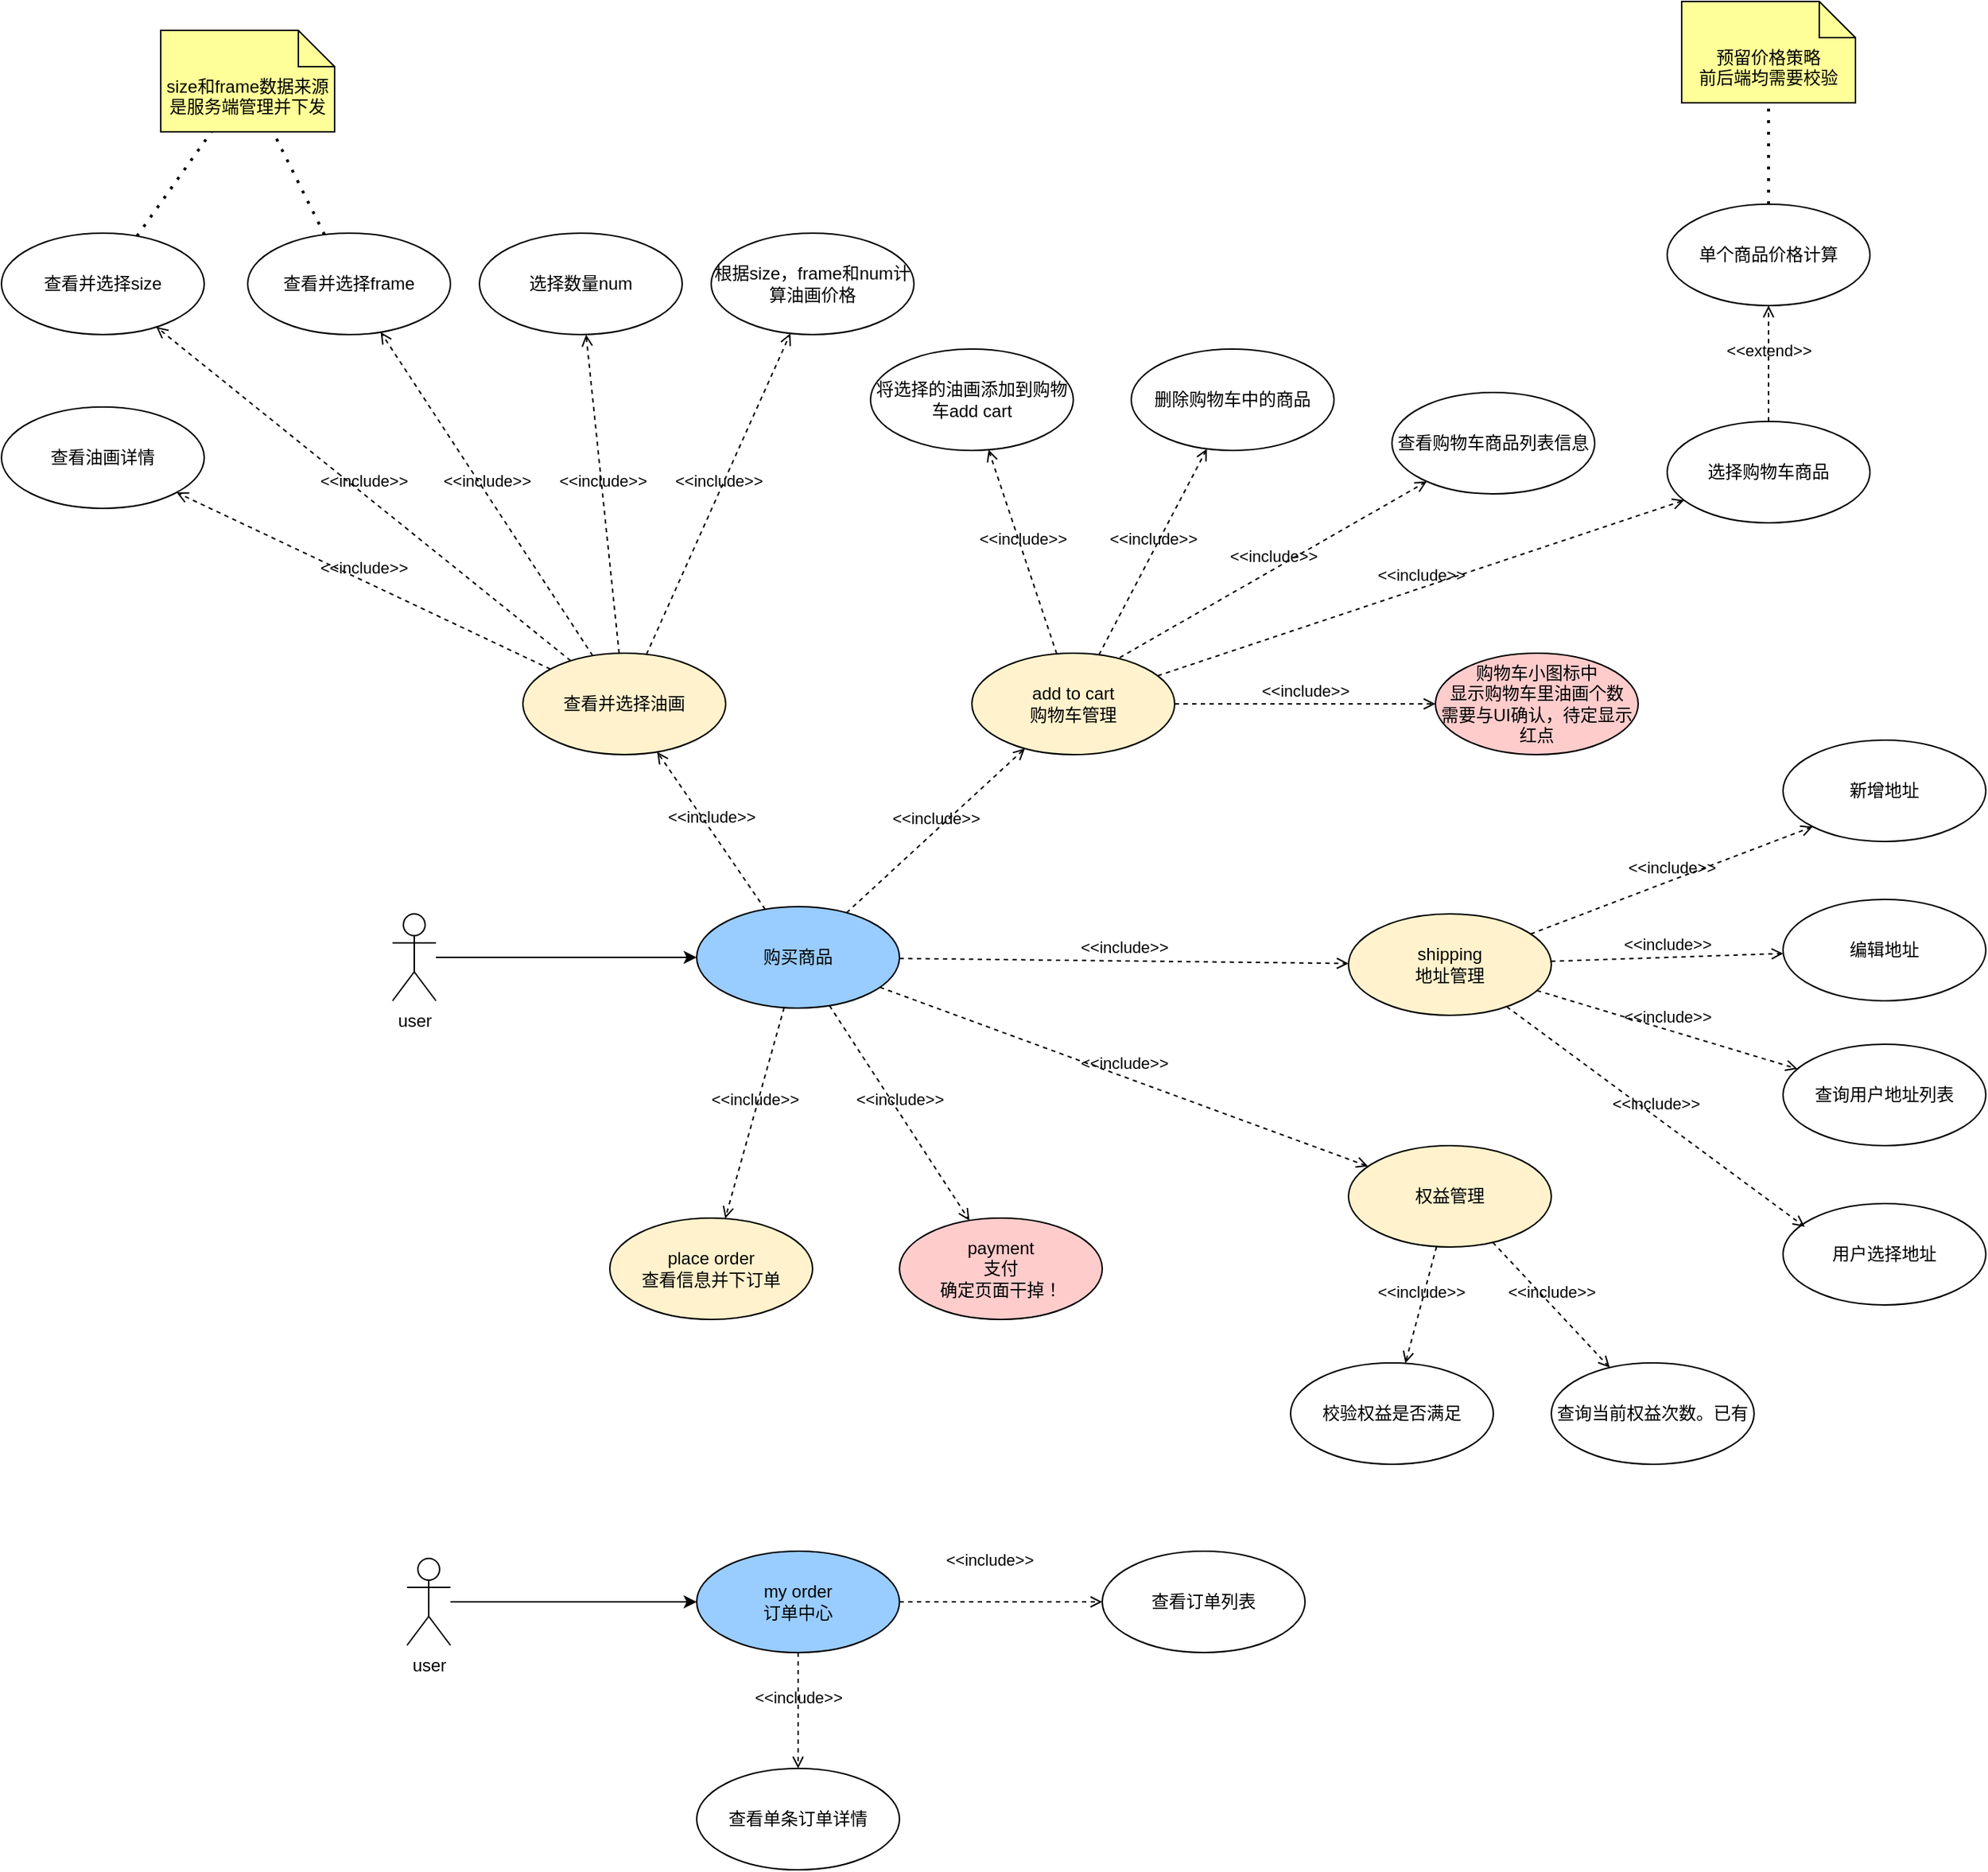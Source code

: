 <mxfile version="21.3.2" type="github">
  <diagram name="第 1 页" id="SmtNtoaHcrcVJSKYjc0B">
    <mxGraphModel dx="2501" dy="1933" grid="1" gridSize="10" guides="1" tooltips="1" connect="1" arrows="1" fold="1" page="1" pageScale="1" pageWidth="827" pageHeight="1169" math="0" shadow="0">
      <root>
        <mxCell id="0" />
        <mxCell id="1" parent="0" />
        <mxCell id="VZaIuahMytYnxe0hDQHc-55" style="edgeStyle=orthogonalEdgeStyle;rounded=0;orthogonalLoop=1;jettySize=auto;html=1;" parent="1" source="VZaIuahMytYnxe0hDQHc-1" target="VZaIuahMytYnxe0hDQHc-2" edge="1">
          <mxGeometry relative="1" as="geometry" />
        </mxCell>
        <mxCell id="VZaIuahMytYnxe0hDQHc-1" value="user" style="shape=umlActor;verticalLabelPosition=bottom;verticalAlign=top;html=1;" parent="1" vertex="1">
          <mxGeometry x="-290" y="110" width="30" height="60" as="geometry" />
        </mxCell>
        <mxCell id="VZaIuahMytYnxe0hDQHc-2" value="购买商品" style="ellipse;whiteSpace=wrap;html=1;fillColor=#99CCFF;" parent="1" vertex="1">
          <mxGeometry x="-80" y="105" width="140" height="70" as="geometry" />
        </mxCell>
        <mxCell id="VZaIuahMytYnxe0hDQHc-8" value="查看并选择油画" style="ellipse;whiteSpace=wrap;html=1;fillColor=#FFF2CC;" parent="1" vertex="1">
          <mxGeometry x="-200" y="-70" width="140" height="70" as="geometry" />
        </mxCell>
        <mxCell id="VZaIuahMytYnxe0hDQHc-9" value="add to cart&lt;br&gt;购物车管理" style="ellipse;whiteSpace=wrap;html=1;fillColor=#FFF2CC;" parent="1" vertex="1">
          <mxGeometry x="110" y="-70" width="140" height="70" as="geometry" />
        </mxCell>
        <mxCell id="VZaIuahMytYnxe0hDQHc-10" value="shipping&lt;br&gt;地址管理" style="ellipse;whiteSpace=wrap;html=1;fillColor=#FFF2CC;" parent="1" vertex="1">
          <mxGeometry x="370" y="110" width="140" height="70" as="geometry" />
        </mxCell>
        <mxCell id="VZaIuahMytYnxe0hDQHc-11" value="&amp;lt;&amp;lt;include&amp;gt;&amp;gt;" style="html=1;verticalAlign=bottom;labelBackgroundColor=none;endArrow=open;endFill=0;dashed=1;rounded=0;" parent="1" source="VZaIuahMytYnxe0hDQHc-2" target="VZaIuahMytYnxe0hDQHc-8" edge="1">
          <mxGeometry width="160" relative="1" as="geometry">
            <mxPoint x="180" y="30" as="sourcePoint" />
            <mxPoint x="340" y="30" as="targetPoint" />
          </mxGeometry>
        </mxCell>
        <mxCell id="VZaIuahMytYnxe0hDQHc-12" value="&amp;lt;&amp;lt;include&amp;gt;&amp;gt;" style="html=1;verticalAlign=bottom;labelBackgroundColor=none;endArrow=open;endFill=0;dashed=1;rounded=0;" parent="1" source="VZaIuahMytYnxe0hDQHc-2" target="VZaIuahMytYnxe0hDQHc-9" edge="1">
          <mxGeometry width="160" relative="1" as="geometry">
            <mxPoint x="90" y="270" as="sourcePoint" />
            <mxPoint x="250" y="270" as="targetPoint" />
          </mxGeometry>
        </mxCell>
        <mxCell id="VZaIuahMytYnxe0hDQHc-13" value="&amp;lt;&amp;lt;include&amp;gt;&amp;gt;" style="html=1;verticalAlign=bottom;labelBackgroundColor=none;endArrow=open;endFill=0;dashed=1;rounded=0;" parent="1" source="VZaIuahMytYnxe0hDQHc-2" target="VZaIuahMytYnxe0hDQHc-10" edge="1">
          <mxGeometry width="160" relative="1" as="geometry">
            <mxPoint x="-60" y="320" as="sourcePoint" />
            <mxPoint x="100" y="320" as="targetPoint" />
          </mxGeometry>
        </mxCell>
        <mxCell id="VZaIuahMytYnxe0hDQHc-14" value="place order&lt;br&gt;查看信息并下订单" style="ellipse;whiteSpace=wrap;html=1;fillColor=#FFF2CC;" parent="1" vertex="1">
          <mxGeometry x="-140" y="320" width="140" height="70" as="geometry" />
        </mxCell>
        <mxCell id="VZaIuahMytYnxe0hDQHc-15" value="&amp;lt;&amp;lt;include&amp;gt;&amp;gt;" style="html=1;verticalAlign=bottom;labelBackgroundColor=none;endArrow=open;endFill=0;dashed=1;rounded=0;" parent="1" source="VZaIuahMytYnxe0hDQHc-2" target="VZaIuahMytYnxe0hDQHc-14" edge="1">
          <mxGeometry width="160" relative="1" as="geometry">
            <mxPoint x="-110" y="220" as="sourcePoint" />
            <mxPoint x="50" y="220" as="targetPoint" />
          </mxGeometry>
        </mxCell>
        <mxCell id="VZaIuahMytYnxe0hDQHc-16" value="权益管理" style="ellipse;whiteSpace=wrap;html=1;fillColor=#FFF2CC;" parent="1" vertex="1">
          <mxGeometry x="370" y="270" width="140" height="70" as="geometry" />
        </mxCell>
        <mxCell id="VZaIuahMytYnxe0hDQHc-17" value="&amp;lt;&amp;lt;include&amp;gt;&amp;gt;" style="html=1;verticalAlign=bottom;labelBackgroundColor=none;endArrow=open;endFill=0;dashed=1;rounded=0;" parent="1" source="VZaIuahMytYnxe0hDQHc-2" target="VZaIuahMytYnxe0hDQHc-16" edge="1">
          <mxGeometry width="160" relative="1" as="geometry">
            <mxPoint x="-190" y="240" as="sourcePoint" />
            <mxPoint x="-30" y="240" as="targetPoint" />
          </mxGeometry>
        </mxCell>
        <mxCell id="VZaIuahMytYnxe0hDQHc-18" value="查看油画详情" style="ellipse;whiteSpace=wrap;html=1;" parent="1" vertex="1">
          <mxGeometry x="-560" y="-240" width="140" height="70" as="geometry" />
        </mxCell>
        <mxCell id="VZaIuahMytYnxe0hDQHc-19" value="payment&lt;br&gt;支付&lt;br&gt;确定页面干掉！" style="ellipse;whiteSpace=wrap;html=1;fillColor=#FFCCCC;" parent="1" vertex="1">
          <mxGeometry x="60" y="320" width="140" height="70" as="geometry" />
        </mxCell>
        <mxCell id="VZaIuahMytYnxe0hDQHc-20" value="&amp;lt;&amp;lt;include&amp;gt;&amp;gt;" style="html=1;verticalAlign=bottom;labelBackgroundColor=none;endArrow=open;endFill=0;dashed=1;rounded=0;" parent="1" source="VZaIuahMytYnxe0hDQHc-2" target="VZaIuahMytYnxe0hDQHc-19" edge="1">
          <mxGeometry width="160" relative="1" as="geometry">
            <mxPoint x="-170" y="230" as="sourcePoint" />
            <mxPoint x="-10" y="230" as="targetPoint" />
          </mxGeometry>
        </mxCell>
        <mxCell id="VZaIuahMytYnxe0hDQHc-21" value="&amp;lt;&amp;lt;include&amp;gt;&amp;gt;" style="html=1;verticalAlign=bottom;labelBackgroundColor=none;endArrow=open;endFill=0;dashed=1;rounded=0;" parent="1" source="VZaIuahMytYnxe0hDQHc-8" target="VZaIuahMytYnxe0hDQHc-18" edge="1">
          <mxGeometry width="160" relative="1" as="geometry">
            <mxPoint x="-100" y="-160" as="sourcePoint" />
            <mxPoint x="60" y="-160" as="targetPoint" />
          </mxGeometry>
        </mxCell>
        <mxCell id="VZaIuahMytYnxe0hDQHc-22" value="查看并选择frame" style="ellipse;whiteSpace=wrap;html=1;" parent="1" vertex="1">
          <mxGeometry x="-390" y="-360" width="140" height="70" as="geometry" />
        </mxCell>
        <mxCell id="VZaIuahMytYnxe0hDQHc-23" value="查看并选择size" style="ellipse;whiteSpace=wrap;html=1;" parent="1" vertex="1">
          <mxGeometry x="-560" y="-360" width="140" height="70" as="geometry" />
        </mxCell>
        <mxCell id="VZaIuahMytYnxe0hDQHc-24" value="&amp;lt;&amp;lt;include&amp;gt;&amp;gt;" style="html=1;verticalAlign=bottom;labelBackgroundColor=none;endArrow=open;endFill=0;dashed=1;rounded=0;" parent="1" source="VZaIuahMytYnxe0hDQHc-8" target="VZaIuahMytYnxe0hDQHc-23" edge="1">
          <mxGeometry width="160" relative="1" as="geometry">
            <mxPoint x="40" y="-100" as="sourcePoint" />
            <mxPoint x="200" y="-100" as="targetPoint" />
          </mxGeometry>
        </mxCell>
        <mxCell id="VZaIuahMytYnxe0hDQHc-25" value="&amp;lt;&amp;lt;include&amp;gt;&amp;gt;" style="html=1;verticalAlign=bottom;labelBackgroundColor=none;endArrow=open;endFill=0;dashed=1;rounded=0;" parent="1" source="VZaIuahMytYnxe0hDQHc-8" target="VZaIuahMytYnxe0hDQHc-22" edge="1">
          <mxGeometry width="160" relative="1" as="geometry">
            <mxPoint x="130" y="-110" as="sourcePoint" />
            <mxPoint x="290" y="-110" as="targetPoint" />
          </mxGeometry>
        </mxCell>
        <mxCell id="VZaIuahMytYnxe0hDQHc-26" value="&amp;lt;&amp;lt;include&amp;gt;&amp;gt;" style="html=1;verticalAlign=bottom;labelBackgroundColor=none;endArrow=open;endFill=0;dashed=1;rounded=0;" parent="1" source="VZaIuahMytYnxe0hDQHc-8" target="VZaIuahMytYnxe0hDQHc-27" edge="1">
          <mxGeometry width="160" relative="1" as="geometry">
            <mxPoint x="130" y="-120" as="sourcePoint" />
            <mxPoint x="60" y="-100" as="targetPoint" />
          </mxGeometry>
        </mxCell>
        <mxCell id="VZaIuahMytYnxe0hDQHc-27" value="选择数量num" style="ellipse;whiteSpace=wrap;html=1;" parent="1" vertex="1">
          <mxGeometry x="-230" y="-360" width="140" height="70" as="geometry" />
        </mxCell>
        <mxCell id="VZaIuahMytYnxe0hDQHc-28" value="根据size，frame和num计算油画价格" style="ellipse;whiteSpace=wrap;html=1;" parent="1" vertex="1">
          <mxGeometry x="-70" y="-360" width="140" height="70" as="geometry" />
        </mxCell>
        <mxCell id="VZaIuahMytYnxe0hDQHc-29" value="&amp;lt;&amp;lt;include&amp;gt;&amp;gt;" style="html=1;verticalAlign=bottom;labelBackgroundColor=none;endArrow=open;endFill=0;dashed=1;rounded=0;" parent="1" source="VZaIuahMytYnxe0hDQHc-8" target="VZaIuahMytYnxe0hDQHc-28" edge="1">
          <mxGeometry width="160" relative="1" as="geometry">
            <mxPoint x="60" y="-80" as="sourcePoint" />
            <mxPoint x="220" y="-80" as="targetPoint" />
          </mxGeometry>
        </mxCell>
        <mxCell id="VZaIuahMytYnxe0hDQHc-30" value="将选择的油画添加到购物车add cart" style="ellipse;whiteSpace=wrap;html=1;" parent="1" vertex="1">
          <mxGeometry x="40" y="-280" width="140" height="70" as="geometry" />
        </mxCell>
        <mxCell id="VZaIuahMytYnxe0hDQHc-31" value="&amp;lt;&amp;lt;include&amp;gt;&amp;gt;" style="html=1;verticalAlign=bottom;labelBackgroundColor=none;endArrow=open;endFill=0;dashed=1;rounded=0;" parent="1" source="VZaIuahMytYnxe0hDQHc-9" target="VZaIuahMytYnxe0hDQHc-30" edge="1">
          <mxGeometry width="160" relative="1" as="geometry">
            <mxPoint x="240" y="-80" as="sourcePoint" />
            <mxPoint x="400" y="-80" as="targetPoint" />
          </mxGeometry>
        </mxCell>
        <mxCell id="VZaIuahMytYnxe0hDQHc-32" value="查看购物车商品列表信息" style="ellipse;whiteSpace=wrap;html=1;" parent="1" vertex="1">
          <mxGeometry x="400" y="-250" width="140" height="70" as="geometry" />
        </mxCell>
        <mxCell id="VZaIuahMytYnxe0hDQHc-33" value="&amp;lt;&amp;lt;include&amp;gt;&amp;gt;" style="html=1;verticalAlign=bottom;labelBackgroundColor=none;endArrow=open;endFill=0;dashed=1;rounded=0;exitX=0.729;exitY=0.043;exitDx=0;exitDy=0;exitPerimeter=0;" parent="1" source="VZaIuahMytYnxe0hDQHc-9" target="VZaIuahMytYnxe0hDQHc-32" edge="1">
          <mxGeometry width="160" relative="1" as="geometry">
            <mxPoint x="220" y="-80" as="sourcePoint" />
            <mxPoint x="380" y="-80" as="targetPoint" />
          </mxGeometry>
        </mxCell>
        <mxCell id="VZaIuahMytYnxe0hDQHc-34" value="查询当前权益次数。已有" style="ellipse;whiteSpace=wrap;html=1;" parent="1" vertex="1">
          <mxGeometry x="510" y="420" width="140" height="70" as="geometry" />
        </mxCell>
        <mxCell id="VZaIuahMytYnxe0hDQHc-35" value="&amp;lt;&amp;lt;include&amp;gt;&amp;gt;" style="html=1;verticalAlign=bottom;labelBackgroundColor=none;endArrow=open;endFill=0;dashed=1;rounded=0;" parent="1" source="VZaIuahMytYnxe0hDQHc-16" target="VZaIuahMytYnxe0hDQHc-34" edge="1">
          <mxGeometry width="160" relative="1" as="geometry">
            <mxPoint x="280" y="250" as="sourcePoint" />
            <mxPoint x="440" y="250" as="targetPoint" />
          </mxGeometry>
        </mxCell>
        <mxCell id="VZaIuahMytYnxe0hDQHc-36" value="校验权益是否满足" style="ellipse;whiteSpace=wrap;html=1;" parent="1" vertex="1">
          <mxGeometry x="330" y="420" width="140" height="70" as="geometry" />
        </mxCell>
        <mxCell id="VZaIuahMytYnxe0hDQHc-37" value="&amp;lt;&amp;lt;include&amp;gt;&amp;gt;" style="html=1;verticalAlign=bottom;labelBackgroundColor=none;endArrow=open;endFill=0;dashed=1;rounded=0;" parent="1" source="VZaIuahMytYnxe0hDQHc-16" target="VZaIuahMytYnxe0hDQHc-36" edge="1">
          <mxGeometry width="160" relative="1" as="geometry">
            <mxPoint x="120" y="460" as="sourcePoint" />
            <mxPoint x="280" y="460" as="targetPoint" />
          </mxGeometry>
        </mxCell>
        <mxCell id="VZaIuahMytYnxe0hDQHc-38" value="选择购物车商品" style="ellipse;whiteSpace=wrap;html=1;" parent="1" vertex="1">
          <mxGeometry x="590" y="-230" width="140" height="70" as="geometry" />
        </mxCell>
        <mxCell id="VZaIuahMytYnxe0hDQHc-39" value="&amp;lt;&amp;lt;include&amp;gt;&amp;gt;" style="html=1;verticalAlign=bottom;labelBackgroundColor=none;endArrow=open;endFill=0;dashed=1;rounded=0;" parent="1" source="VZaIuahMytYnxe0hDQHc-9" target="VZaIuahMytYnxe0hDQHc-38" edge="1">
          <mxGeometry width="160" relative="1" as="geometry">
            <mxPoint x="430" y="-160" as="sourcePoint" />
            <mxPoint x="590" y="-160" as="targetPoint" />
          </mxGeometry>
        </mxCell>
        <mxCell id="VZaIuahMytYnxe0hDQHc-40" value="购物车小图标中&lt;br&gt;显示购物车里油画个数&lt;br&gt;需要与UI确认，待定显示红点" style="ellipse;whiteSpace=wrap;html=1;fillColor=#FFCCCC;" parent="1" vertex="1">
          <mxGeometry x="430" y="-70" width="140" height="70" as="geometry" />
        </mxCell>
        <mxCell id="VZaIuahMytYnxe0hDQHc-41" value="&amp;lt;&amp;lt;include&amp;gt;&amp;gt;" style="html=1;verticalAlign=bottom;labelBackgroundColor=none;endArrow=open;endFill=0;dashed=1;rounded=0;" parent="1" source="VZaIuahMytYnxe0hDQHc-9" target="VZaIuahMytYnxe0hDQHc-40" edge="1">
          <mxGeometry width="160" relative="1" as="geometry">
            <mxPoint x="750" y="-70" as="sourcePoint" />
            <mxPoint x="910" y="-70" as="targetPoint" />
          </mxGeometry>
        </mxCell>
        <mxCell id="VZaIuahMytYnxe0hDQHc-42" value="新增地址" style="ellipse;whiteSpace=wrap;html=1;" parent="1" vertex="1">
          <mxGeometry x="670" y="-10" width="140" height="70" as="geometry" />
        </mxCell>
        <mxCell id="VZaIuahMytYnxe0hDQHc-43" value="编辑地址" style="ellipse;whiteSpace=wrap;html=1;" parent="1" vertex="1">
          <mxGeometry x="670" y="100" width="140" height="70" as="geometry" />
        </mxCell>
        <mxCell id="VZaIuahMytYnxe0hDQHc-44" value="查询用户地址列表" style="ellipse;whiteSpace=wrap;html=1;" parent="1" vertex="1">
          <mxGeometry x="670" y="200" width="140" height="70" as="geometry" />
        </mxCell>
        <mxCell id="VZaIuahMytYnxe0hDQHc-45" value="用户选择地址" style="ellipse;whiteSpace=wrap;html=1;" parent="1" vertex="1">
          <mxGeometry x="670" y="310" width="140" height="70" as="geometry" />
        </mxCell>
        <mxCell id="VZaIuahMytYnxe0hDQHc-46" value="&amp;lt;&amp;lt;include&amp;gt;&amp;gt;" style="html=1;verticalAlign=bottom;labelBackgroundColor=none;endArrow=open;endFill=0;dashed=1;rounded=0;entryX=0;entryY=1;entryDx=0;entryDy=0;" parent="1" source="VZaIuahMytYnxe0hDQHc-10" target="VZaIuahMytYnxe0hDQHc-42" edge="1">
          <mxGeometry width="160" relative="1" as="geometry">
            <mxPoint x="540" y="10" as="sourcePoint" />
            <mxPoint x="700" y="10" as="targetPoint" />
          </mxGeometry>
        </mxCell>
        <mxCell id="VZaIuahMytYnxe0hDQHc-47" value="&amp;lt;&amp;lt;include&amp;gt;&amp;gt;" style="html=1;verticalAlign=bottom;labelBackgroundColor=none;endArrow=open;endFill=0;dashed=1;rounded=0;" parent="1" source="VZaIuahMytYnxe0hDQHc-10" target="VZaIuahMytYnxe0hDQHc-43" edge="1">
          <mxGeometry width="160" relative="1" as="geometry">
            <mxPoint x="500" y="220" as="sourcePoint" />
            <mxPoint x="660" y="220" as="targetPoint" />
          </mxGeometry>
        </mxCell>
        <mxCell id="VZaIuahMytYnxe0hDQHc-48" value="&amp;lt;&amp;lt;include&amp;gt;&amp;gt;" style="html=1;verticalAlign=bottom;labelBackgroundColor=none;endArrow=open;endFill=0;dashed=1;rounded=0;" parent="1" source="VZaIuahMytYnxe0hDQHc-10" target="VZaIuahMytYnxe0hDQHc-44" edge="1">
          <mxGeometry width="160" relative="1" as="geometry">
            <mxPoint x="510" y="220" as="sourcePoint" />
            <mxPoint x="670" y="220" as="targetPoint" />
          </mxGeometry>
        </mxCell>
        <mxCell id="VZaIuahMytYnxe0hDQHc-49" value="&amp;lt;&amp;lt;include&amp;gt;&amp;gt;" style="html=1;verticalAlign=bottom;labelBackgroundColor=none;endArrow=open;endFill=0;dashed=1;rounded=0;entryX=0.107;entryY=0.229;entryDx=0;entryDy=0;entryPerimeter=0;" parent="1" source="VZaIuahMytYnxe0hDQHc-10" target="VZaIuahMytYnxe0hDQHc-45" edge="1">
          <mxGeometry width="160" relative="1" as="geometry">
            <mxPoint x="460" y="240" as="sourcePoint" />
            <mxPoint x="620" y="260" as="targetPoint" />
          </mxGeometry>
        </mxCell>
        <mxCell id="VZaIuahMytYnxe0hDQHc-56" style="edgeStyle=orthogonalEdgeStyle;rounded=0;orthogonalLoop=1;jettySize=auto;html=1;" parent="1" source="VZaIuahMytYnxe0hDQHc-50" target="VZaIuahMytYnxe0hDQHc-52" edge="1">
          <mxGeometry relative="1" as="geometry" />
        </mxCell>
        <mxCell id="VZaIuahMytYnxe0hDQHc-50" value="user" style="shape=umlActor;verticalLabelPosition=bottom;verticalAlign=top;html=1;" parent="1" vertex="1">
          <mxGeometry x="-280" y="555" width="30" height="60" as="geometry" />
        </mxCell>
        <mxCell id="VZaIuahMytYnxe0hDQHc-52" value="my order&lt;br&gt;订单中心" style="ellipse;whiteSpace=wrap;html=1;fillColor=#99CCFF;" parent="1" vertex="1">
          <mxGeometry x="-80" y="550" width="140" height="70" as="geometry" />
        </mxCell>
        <mxCell id="VZaIuahMytYnxe0hDQHc-57" value="查看订单列表" style="ellipse;whiteSpace=wrap;html=1;" parent="1" vertex="1">
          <mxGeometry x="200" y="550" width="140" height="70" as="geometry" />
        </mxCell>
        <mxCell id="VZaIuahMytYnxe0hDQHc-58" value="查看单条订单详情" style="ellipse;whiteSpace=wrap;html=1;" parent="1" vertex="1">
          <mxGeometry x="-80" y="700" width="140" height="70" as="geometry" />
        </mxCell>
        <mxCell id="VZaIuahMytYnxe0hDQHc-59" value="&amp;lt;&amp;lt;include&amp;gt;&amp;gt;" style="html=1;verticalAlign=bottom;labelBackgroundColor=none;endArrow=open;endFill=0;dashed=1;rounded=0;" parent="1" source="VZaIuahMytYnxe0hDQHc-52" target="VZaIuahMytYnxe0hDQHc-57" edge="1">
          <mxGeometry x="-0.125" y="20" width="160" relative="1" as="geometry">
            <mxPoint x="-50" y="570" as="sourcePoint" />
            <mxPoint x="110" y="570" as="targetPoint" />
            <mxPoint as="offset" />
          </mxGeometry>
        </mxCell>
        <mxCell id="VZaIuahMytYnxe0hDQHc-61" value="&amp;lt;&amp;lt;include&amp;gt;&amp;gt;" style="html=1;verticalAlign=bottom;labelBackgroundColor=none;endArrow=open;endFill=0;dashed=1;rounded=0;" parent="1" source="VZaIuahMytYnxe0hDQHc-52" target="VZaIuahMytYnxe0hDQHc-58" edge="1">
          <mxGeometry width="160" relative="1" as="geometry">
            <mxPoint x="40" y="660" as="sourcePoint" />
            <mxPoint x="200" y="660" as="targetPoint" />
          </mxGeometry>
        </mxCell>
        <mxCell id="VZaIuahMytYnxe0hDQHc-62" value="预留价格策略&lt;br&gt;前后端均需要校验" style="shape=note2;boundedLbl=1;whiteSpace=wrap;html=1;size=25;verticalAlign=top;align=center;fillColor=#FFFF99;" parent="1" vertex="1">
          <mxGeometry x="600" y="-520" width="120" height="70" as="geometry" />
        </mxCell>
        <mxCell id="VZaIuahMytYnxe0hDQHc-64" value="" style="endArrow=none;dashed=1;html=1;dashPattern=1 3;strokeWidth=2;rounded=0;" parent="1" source="pvmTWPRrh8DY9wcVOX-z-6" target="VZaIuahMytYnxe0hDQHc-62" edge="1">
          <mxGeometry width="50" height="50" relative="1" as="geometry">
            <mxPoint x="530" y="-230" as="sourcePoint" />
            <mxPoint x="580" y="-280" as="targetPoint" />
          </mxGeometry>
        </mxCell>
        <mxCell id="VZaIuahMytYnxe0hDQHc-65" value="size和frame数据来源是服务端管理并下发" style="shape=note2;boundedLbl=1;whiteSpace=wrap;html=1;size=25;verticalAlign=top;align=center;fillColor=#FFFF99;" parent="1" vertex="1">
          <mxGeometry x="-450" y="-500" width="120" height="70" as="geometry" />
        </mxCell>
        <mxCell id="VZaIuahMytYnxe0hDQHc-66" value="" style="endArrow=none;dashed=1;html=1;dashPattern=1 3;strokeWidth=2;rounded=0;" parent="1" source="VZaIuahMytYnxe0hDQHc-22" target="VZaIuahMytYnxe0hDQHc-65" edge="1">
          <mxGeometry width="50" height="50" relative="1" as="geometry">
            <mxPoint x="-430" y="-380" as="sourcePoint" />
            <mxPoint x="-380" y="-430" as="targetPoint" />
          </mxGeometry>
        </mxCell>
        <mxCell id="pvmTWPRrh8DY9wcVOX-z-1" value="" style="endArrow=none;dashed=1;html=1;dashPattern=1 3;strokeWidth=2;rounded=0;" edge="1" parent="1" source="VZaIuahMytYnxe0hDQHc-23" target="VZaIuahMytYnxe0hDQHc-65">
          <mxGeometry width="50" height="50" relative="1" as="geometry">
            <mxPoint x="-470" y="-370" as="sourcePoint" />
            <mxPoint x="-420" y="-420" as="targetPoint" />
          </mxGeometry>
        </mxCell>
        <mxCell id="pvmTWPRrh8DY9wcVOX-z-2" value="删除购物车中的商品" style="ellipse;whiteSpace=wrap;html=1;" vertex="1" parent="1">
          <mxGeometry x="220" y="-280" width="140" height="70" as="geometry" />
        </mxCell>
        <mxCell id="pvmTWPRrh8DY9wcVOX-z-3" value="&amp;lt;&amp;lt;include&amp;gt;&amp;gt;" style="html=1;verticalAlign=bottom;labelBackgroundColor=none;endArrow=open;endFill=0;dashed=1;rounded=0;" edge="1" parent="1" source="VZaIuahMytYnxe0hDQHc-9" target="pvmTWPRrh8DY9wcVOX-z-2">
          <mxGeometry width="160" relative="1" as="geometry">
            <mxPoint x="210" y="-160" as="sourcePoint" />
            <mxPoint x="370" y="-160" as="targetPoint" />
          </mxGeometry>
        </mxCell>
        <mxCell id="pvmTWPRrh8DY9wcVOX-z-6" value="单个商品价格计算" style="ellipse;whiteSpace=wrap;html=1;" vertex="1" parent="1">
          <mxGeometry x="590" y="-380" width="140" height="70" as="geometry" />
        </mxCell>
        <mxCell id="pvmTWPRrh8DY9wcVOX-z-7" value="&amp;lt;&amp;lt;extend&amp;gt;&amp;gt;" style="html=1;verticalAlign=bottom;labelBackgroundColor=none;endArrow=open;endFill=0;dashed=1;rounded=0;exitX=0.5;exitY=0;exitDx=0;exitDy=0;" edge="1" parent="1" source="VZaIuahMytYnxe0hDQHc-38" target="pvmTWPRrh8DY9wcVOX-z-6">
          <mxGeometry width="160" relative="1" as="geometry">
            <mxPoint x="360" y="-430" as="sourcePoint" />
            <mxPoint x="520" y="-430" as="targetPoint" />
          </mxGeometry>
        </mxCell>
      </root>
    </mxGraphModel>
  </diagram>
</mxfile>
